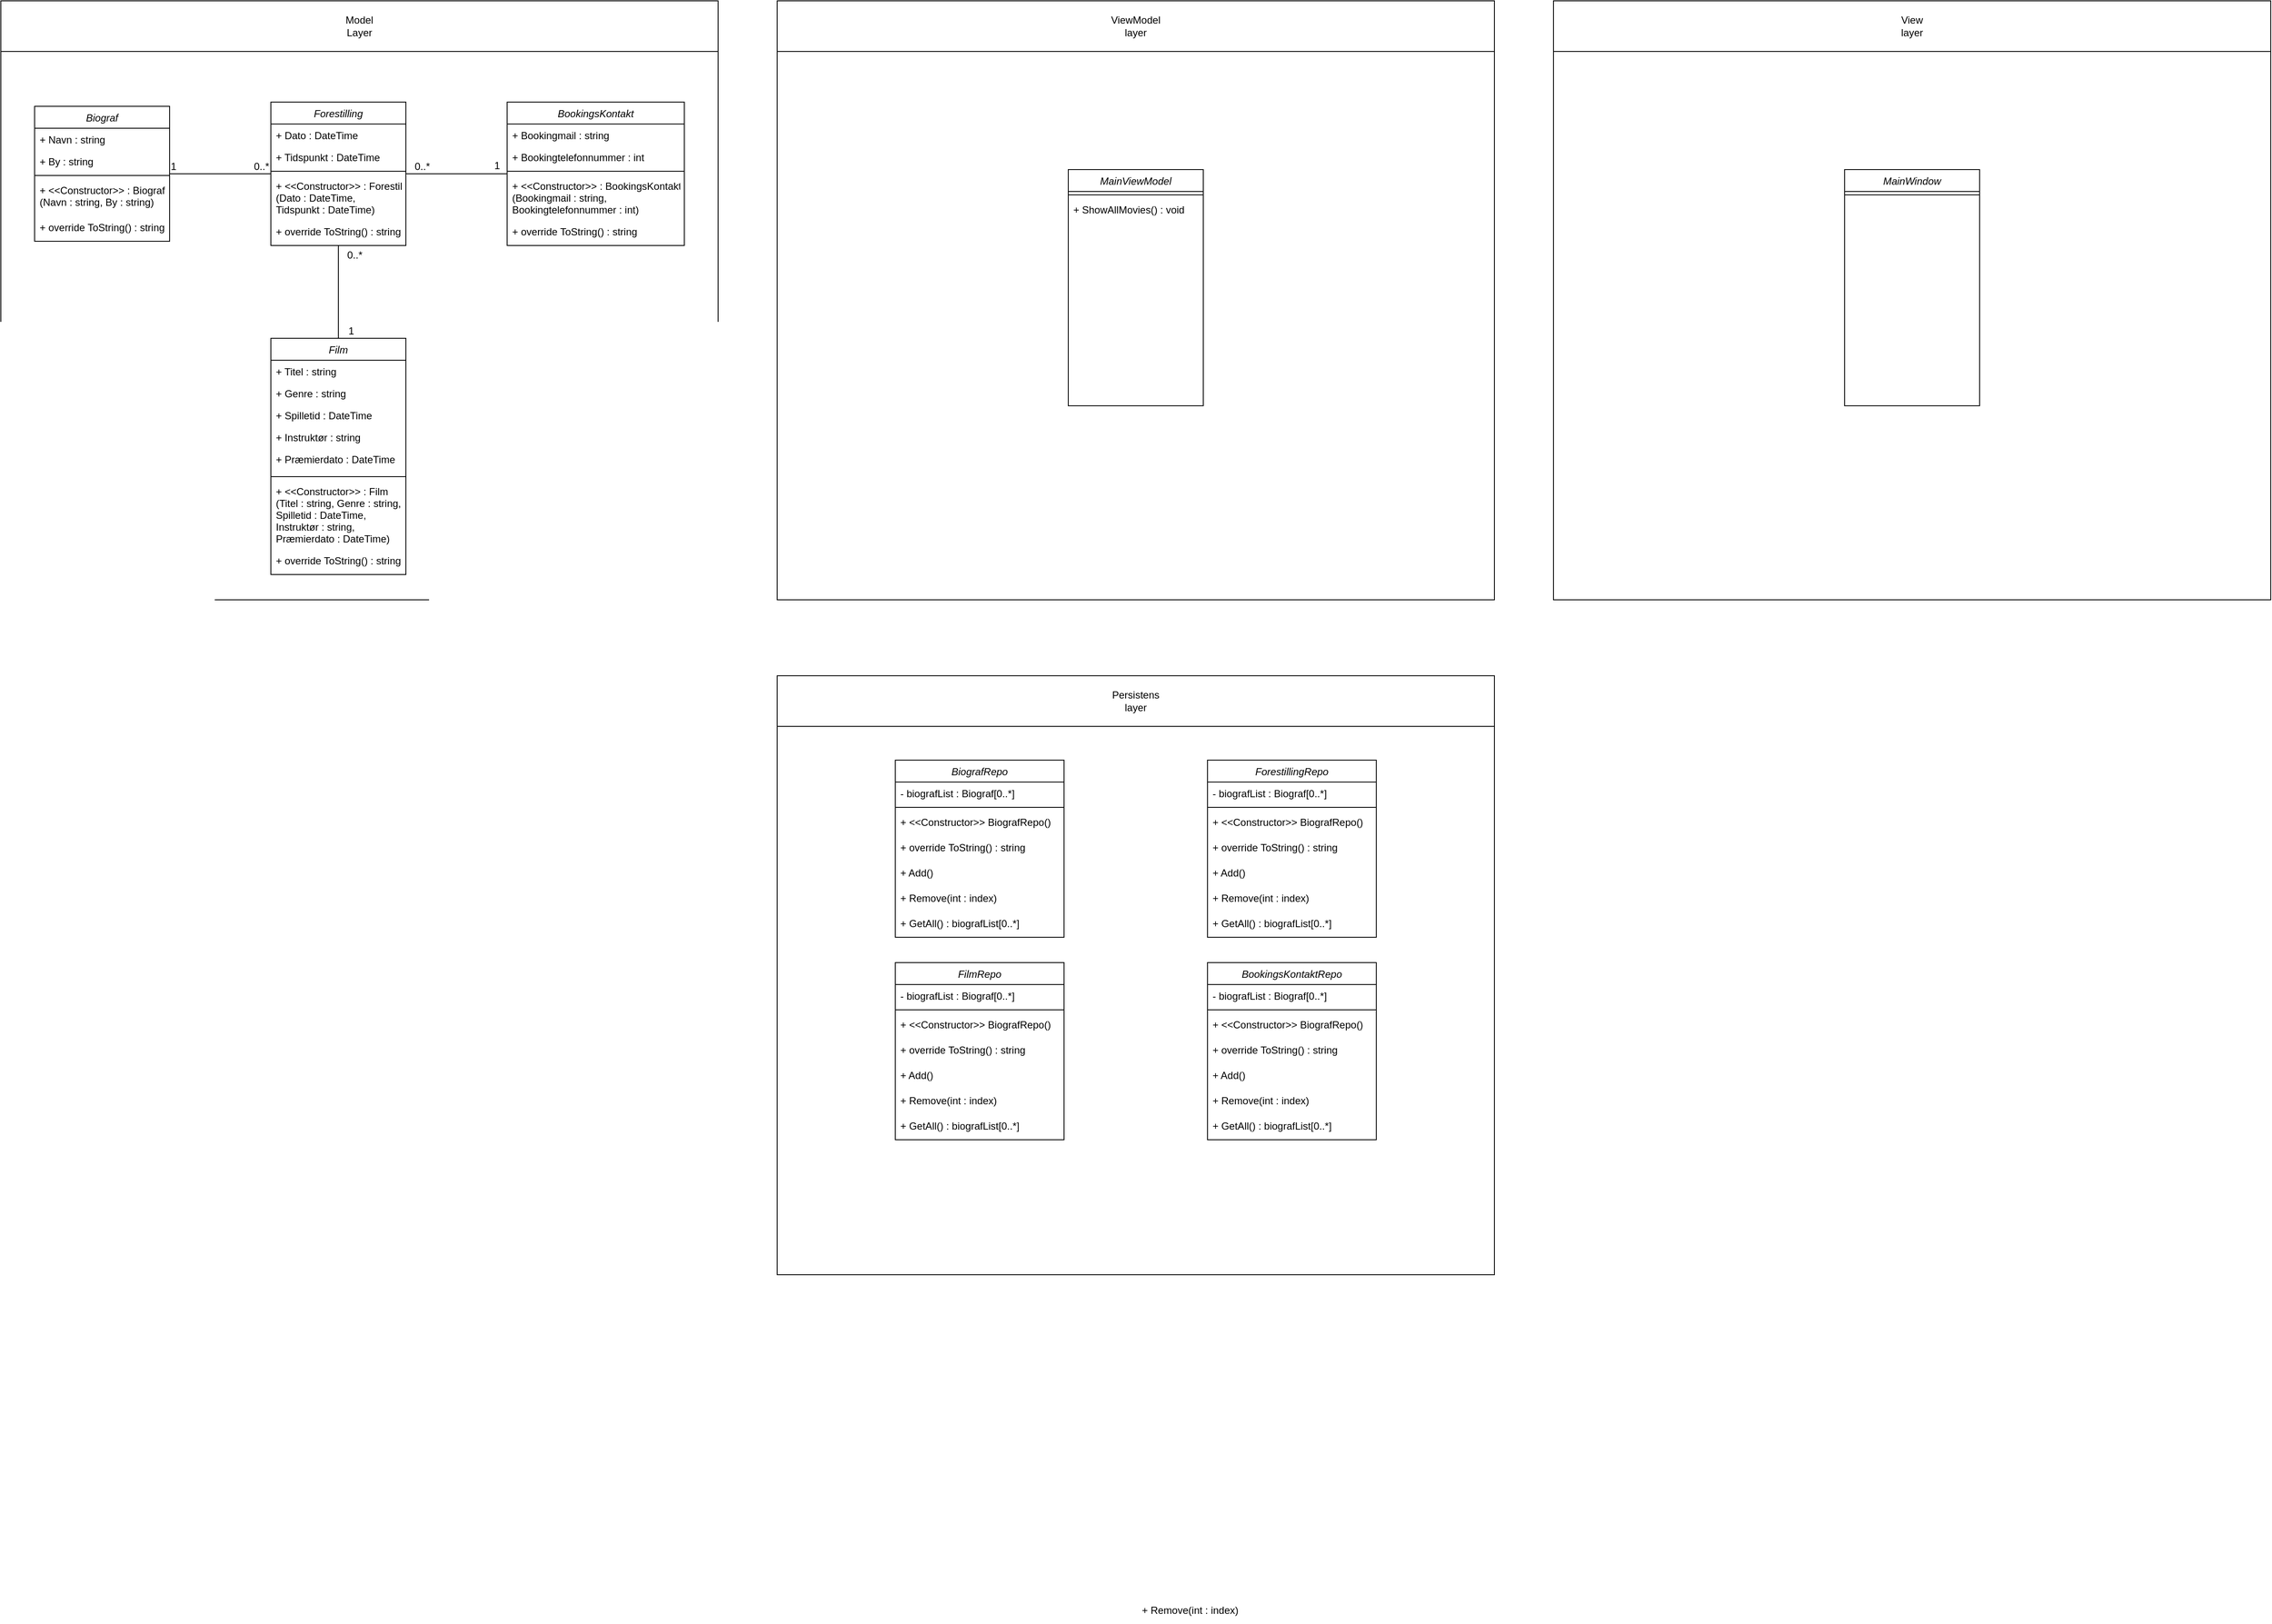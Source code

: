 <mxfile version="20.7.2" type="device"><diagram id="C5RBs43oDa-KdzZeNtuy" name="Page-1"><mxGraphModel dx="1856" dy="2113" grid="1" gridSize="10" guides="1" tooltips="1" connect="1" arrows="1" fold="1" page="1" pageScale="1" pageWidth="827" pageHeight="1169" math="0" shadow="0"><root><mxCell id="WIyWlLk6GJQsqaUBKTNV-0"/><mxCell id="WIyWlLk6GJQsqaUBKTNV-1" parent="WIyWlLk6GJQsqaUBKTNV-0"/><mxCell id="fnD8q6C-QJOQXhDt3EqZ-64" value="" style="rounded=0;whiteSpace=wrap;html=1;" parent="WIyWlLk6GJQsqaUBKTNV-1" vertex="1"><mxGeometry y="-80" width="850" height="710" as="geometry"/></mxCell><mxCell id="fnD8q6C-QJOQXhDt3EqZ-24" value="Biograf" style="swimlane;fontStyle=2;align=center;verticalAlign=top;childLayout=stackLayout;horizontal=1;startSize=26;horizontalStack=0;resizeParent=1;resizeLast=0;collapsible=1;marginBottom=0;rounded=0;shadow=0;strokeWidth=1;" parent="WIyWlLk6GJQsqaUBKTNV-1" vertex="1"><mxGeometry x="40" y="45" width="160" height="160" as="geometry"><mxRectangle x="230" y="140" width="160" height="26" as="alternateBounds"/></mxGeometry></mxCell><mxCell id="fnD8q6C-QJOQXhDt3EqZ-25" value="+ Navn : string" style="text;align=left;verticalAlign=top;spacingLeft=4;spacingRight=4;overflow=hidden;rotatable=0;points=[[0,0.5],[1,0.5]];portConstraint=eastwest;" parent="fnD8q6C-QJOQXhDt3EqZ-24" vertex="1"><mxGeometry y="26" width="160" height="26" as="geometry"/></mxCell><mxCell id="fnD8q6C-QJOQXhDt3EqZ-49" value="+ By : string" style="text;align=left;verticalAlign=top;spacingLeft=4;spacingRight=4;overflow=hidden;rotatable=0;points=[[0,0.5],[1,0.5]];portConstraint=eastwest;rounded=0;shadow=0;html=0;" parent="fnD8q6C-QJOQXhDt3EqZ-24" vertex="1"><mxGeometry y="52" width="160" height="26" as="geometry"/></mxCell><mxCell id="fnD8q6C-QJOQXhDt3EqZ-48" value="" style="line;strokeWidth=1;fillColor=none;align=left;verticalAlign=middle;spacingTop=-1;spacingLeft=3;spacingRight=3;rotatable=0;labelPosition=right;points=[];portConstraint=eastwest;strokeColor=inherit;" parent="fnD8q6C-QJOQXhDt3EqZ-24" vertex="1"><mxGeometry y="78" width="160" height="8" as="geometry"/></mxCell><mxCell id="fnD8q6C-QJOQXhDt3EqZ-26" value="+ &lt;&lt;Constructor&gt;&gt; : Biograf&#10;(Navn : string, By : string)" style="text;align=left;verticalAlign=top;spacingLeft=4;spacingRight=4;overflow=hidden;rotatable=0;points=[[0,0.5],[1,0.5]];portConstraint=eastwest;rounded=0;shadow=0;html=0;" parent="fnD8q6C-QJOQXhDt3EqZ-24" vertex="1"><mxGeometry y="86" width="160" height="44" as="geometry"/></mxCell><mxCell id="fnD8q6C-QJOQXhDt3EqZ-61" value="+ override ToString() : string" style="text;align=left;verticalAlign=top;spacingLeft=4;spacingRight=4;overflow=hidden;rotatable=0;points=[[0,0.5],[1,0.5]];portConstraint=eastwest;rounded=0;shadow=0;html=0;" parent="fnD8q6C-QJOQXhDt3EqZ-24" vertex="1"><mxGeometry y="130" width="160" height="30" as="geometry"/></mxCell><mxCell id="fnD8q6C-QJOQXhDt3EqZ-27" value="Film" style="swimlane;fontStyle=2;align=center;verticalAlign=top;childLayout=stackLayout;horizontal=1;startSize=26;horizontalStack=0;resizeParent=1;resizeLast=0;collapsible=1;marginBottom=0;rounded=0;shadow=0;strokeWidth=1;" parent="WIyWlLk6GJQsqaUBKTNV-1" vertex="1"><mxGeometry x="320" y="320" width="160" height="280" as="geometry"><mxRectangle x="230" y="140" width="160" height="26" as="alternateBounds"/></mxGeometry></mxCell><mxCell id="fnD8q6C-QJOQXhDt3EqZ-28" value="+ Titel : string" style="text;align=left;verticalAlign=top;spacingLeft=4;spacingRight=4;overflow=hidden;rotatable=0;points=[[0,0.5],[1,0.5]];portConstraint=eastwest;" parent="fnD8q6C-QJOQXhDt3EqZ-27" vertex="1"><mxGeometry y="26" width="160" height="26" as="geometry"/></mxCell><mxCell id="fnD8q6C-QJOQXhDt3EqZ-29" value="+ Genre : string" style="text;align=left;verticalAlign=top;spacingLeft=4;spacingRight=4;overflow=hidden;rotatable=0;points=[[0,0.5],[1,0.5]];portConstraint=eastwest;rounded=0;shadow=0;html=0;" parent="fnD8q6C-QJOQXhDt3EqZ-27" vertex="1"><mxGeometry y="52" width="160" height="26" as="geometry"/></mxCell><mxCell id="fnD8q6C-QJOQXhDt3EqZ-30" value="+ Spilletid : DateTime" style="text;align=left;verticalAlign=top;spacingLeft=4;spacingRight=4;overflow=hidden;rotatable=0;points=[[0,0.5],[1,0.5]];portConstraint=eastwest;rounded=0;shadow=0;html=0;" parent="fnD8q6C-QJOQXhDt3EqZ-27" vertex="1"><mxGeometry y="78" width="160" height="26" as="geometry"/></mxCell><mxCell id="fnD8q6C-QJOQXhDt3EqZ-31" value="+ Instruktør : string" style="text;align=left;verticalAlign=top;spacingLeft=4;spacingRight=4;overflow=hidden;rotatable=0;points=[[0,0.5],[1,0.5]];portConstraint=eastwest;rounded=0;shadow=0;html=0;" parent="fnD8q6C-QJOQXhDt3EqZ-27" vertex="1"><mxGeometry y="104" width="160" height="26" as="geometry"/></mxCell><mxCell id="fnD8q6C-QJOQXhDt3EqZ-32" value="+ Præmierdato : DateTime" style="text;align=left;verticalAlign=top;spacingLeft=4;spacingRight=4;overflow=hidden;rotatable=0;points=[[0,0.5],[1,0.5]];portConstraint=eastwest;rounded=0;shadow=0;html=0;" parent="fnD8q6C-QJOQXhDt3EqZ-27" vertex="1"><mxGeometry y="130" width="160" height="30" as="geometry"/></mxCell><mxCell id="fnD8q6C-QJOQXhDt3EqZ-50" value="" style="line;strokeWidth=1;fillColor=none;align=left;verticalAlign=middle;spacingTop=-1;spacingLeft=3;spacingRight=3;rotatable=0;labelPosition=right;points=[];portConstraint=eastwest;strokeColor=inherit;" parent="fnD8q6C-QJOQXhDt3EqZ-27" vertex="1"><mxGeometry y="160" width="160" height="8" as="geometry"/></mxCell><mxCell id="fnD8q6C-QJOQXhDt3EqZ-51" value="+ &lt;&lt;Constructor&gt;&gt; : Film&#10;(Titel : string, Genre : string, &#10;Spilletid : DateTime, &#10;Instruktør : string, &#10;Præmierdato : DateTime)" style="text;align=left;verticalAlign=top;spacingLeft=4;spacingRight=4;overflow=hidden;rotatable=0;points=[[0,0.5],[1,0.5]];portConstraint=eastwest;rounded=0;shadow=0;html=0;" parent="fnD8q6C-QJOQXhDt3EqZ-27" vertex="1"><mxGeometry y="168" width="160" height="82" as="geometry"/></mxCell><mxCell id="fnD8q6C-QJOQXhDt3EqZ-58" value="+ override ToString() : string" style="text;align=left;verticalAlign=top;spacingLeft=4;spacingRight=4;overflow=hidden;rotatable=0;points=[[0,0.5],[1,0.5]];portConstraint=eastwest;rounded=0;shadow=0;html=0;" parent="fnD8q6C-QJOQXhDt3EqZ-27" vertex="1"><mxGeometry y="250" width="160" height="30" as="geometry"/></mxCell><mxCell id="fnD8q6C-QJOQXhDt3EqZ-33" value="Forestilling" style="swimlane;fontStyle=2;align=center;verticalAlign=top;childLayout=stackLayout;horizontal=1;startSize=26;horizontalStack=0;resizeParent=1;resizeLast=0;collapsible=1;marginBottom=0;rounded=0;shadow=0;strokeWidth=1;" parent="WIyWlLk6GJQsqaUBKTNV-1" vertex="1"><mxGeometry x="320" y="40" width="160" height="170" as="geometry"><mxRectangle x="230" y="140" width="160" height="26" as="alternateBounds"/></mxGeometry></mxCell><mxCell id="fnD8q6C-QJOQXhDt3EqZ-34" value="+ Dato : DateTime" style="text;align=left;verticalAlign=top;spacingLeft=4;spacingRight=4;overflow=hidden;rotatable=0;points=[[0,0.5],[1,0.5]];portConstraint=eastwest;" parent="fnD8q6C-QJOQXhDt3EqZ-33" vertex="1"><mxGeometry y="26" width="160" height="26" as="geometry"/></mxCell><mxCell id="fnD8q6C-QJOQXhDt3EqZ-35" value="+ Tidspunkt : DateTime" style="text;align=left;verticalAlign=top;spacingLeft=4;spacingRight=4;overflow=hidden;rotatable=0;points=[[0,0.5],[1,0.5]];portConstraint=eastwest;rounded=0;shadow=0;html=0;" parent="fnD8q6C-QJOQXhDt3EqZ-33" vertex="1"><mxGeometry y="52" width="160" height="26" as="geometry"/></mxCell><mxCell id="fnD8q6C-QJOQXhDt3EqZ-52" value="" style="line;strokeWidth=1;fillColor=none;align=left;verticalAlign=middle;spacingTop=-1;spacingLeft=3;spacingRight=3;rotatable=0;labelPosition=right;points=[];portConstraint=eastwest;strokeColor=inherit;" parent="fnD8q6C-QJOQXhDt3EqZ-33" vertex="1"><mxGeometry y="78" width="160" height="8" as="geometry"/></mxCell><mxCell id="fnD8q6C-QJOQXhDt3EqZ-55" value="+ &lt;&lt;Constructor&gt;&gt; : Forestilling&#10;(Dato : DateTime, &#10;Tidspunkt : DateTime)" style="text;align=left;verticalAlign=top;spacingLeft=4;spacingRight=4;overflow=hidden;rotatable=0;points=[[0,0.5],[1,0.5]];portConstraint=eastwest;rounded=0;shadow=0;html=0;" parent="fnD8q6C-QJOQXhDt3EqZ-33" vertex="1"><mxGeometry y="86" width="160" height="54" as="geometry"/></mxCell><mxCell id="fnD8q6C-QJOQXhDt3EqZ-62" value="+ override ToString() : string" style="text;align=left;verticalAlign=top;spacingLeft=4;spacingRight=4;overflow=hidden;rotatable=0;points=[[0,0.5],[1,0.5]];portConstraint=eastwest;rounded=0;shadow=0;html=0;" parent="fnD8q6C-QJOQXhDt3EqZ-33" vertex="1"><mxGeometry y="140" width="160" height="30" as="geometry"/></mxCell><mxCell id="fnD8q6C-QJOQXhDt3EqZ-36" value="" style="endArrow=none;shadow=0;strokeWidth=1;rounded=0;endFill=0;edgeStyle=elbowEdgeStyle;elbow=vertical;" parent="WIyWlLk6GJQsqaUBKTNV-1" source="fnD8q6C-QJOQXhDt3EqZ-27" target="fnD8q6C-QJOQXhDt3EqZ-33" edge="1"><mxGeometry x="0.5" y="41" relative="1" as="geometry"><mxPoint x="250" y="96" as="sourcePoint"/><mxPoint x="330" y="96" as="targetPoint"/><mxPoint x="-40" y="32" as="offset"/></mxGeometry></mxCell><mxCell id="fnD8q6C-QJOQXhDt3EqZ-37" value="1" style="resizable=0;align=left;verticalAlign=bottom;labelBackgroundColor=none;fontSize=12;" parent="fnD8q6C-QJOQXhDt3EqZ-36" connectable="0" vertex="1"><mxGeometry x="-1" relative="1" as="geometry"><mxPoint x="10" as="offset"/></mxGeometry></mxCell><mxCell id="fnD8q6C-QJOQXhDt3EqZ-38" value="0..*" style="resizable=0;align=right;verticalAlign=bottom;labelBackgroundColor=none;fontSize=12;" parent="fnD8q6C-QJOQXhDt3EqZ-36" connectable="0" vertex="1"><mxGeometry x="1" relative="1" as="geometry"><mxPoint x="30" y="20" as="offset"/></mxGeometry></mxCell><mxCell id="fnD8q6C-QJOQXhDt3EqZ-39" style="edgeStyle=orthogonalEdgeStyle;rounded=0;orthogonalLoop=1;jettySize=auto;html=1;endArrow=none;endFill=0;" parent="WIyWlLk6GJQsqaUBKTNV-1" source="fnD8q6C-QJOQXhDt3EqZ-24" target="fnD8q6C-QJOQXhDt3EqZ-33" edge="1"><mxGeometry relative="1" as="geometry"/></mxCell><mxCell id="fnD8q6C-QJOQXhDt3EqZ-40" value="1" style="resizable=0;align=right;verticalAlign=bottom;labelBackgroundColor=none;fontSize=12;" parent="WIyWlLk6GJQsqaUBKTNV-1" connectable="0" vertex="1"><mxGeometry x="50" y="125" width="160" as="geometry"/></mxCell><mxCell id="fnD8q6C-QJOQXhDt3EqZ-41" value="0..*" style="resizable=0;align=right;verticalAlign=bottom;labelBackgroundColor=none;fontSize=12;" parent="WIyWlLk6GJQsqaUBKTNV-1" connectable="0" vertex="1"><mxGeometry x="160" y="125" width="160" as="geometry"/></mxCell><mxCell id="fnD8q6C-QJOQXhDt3EqZ-42" style="edgeStyle=orthogonalEdgeStyle;rounded=0;orthogonalLoop=1;jettySize=auto;html=1;endArrow=none;endFill=0;" parent="WIyWlLk6GJQsqaUBKTNV-1" source="fnD8q6C-QJOQXhDt3EqZ-43" target="fnD8q6C-QJOQXhDt3EqZ-33" edge="1"><mxGeometry relative="1" as="geometry"/></mxCell><mxCell id="fnD8q6C-QJOQXhDt3EqZ-43" value="BookingsKontakt" style="swimlane;fontStyle=2;align=center;verticalAlign=top;childLayout=stackLayout;horizontal=1;startSize=26;horizontalStack=0;resizeParent=1;resizeLast=0;collapsible=1;marginBottom=0;rounded=0;shadow=0;strokeWidth=1;" parent="WIyWlLk6GJQsqaUBKTNV-1" vertex="1"><mxGeometry x="600" y="40" width="210" height="170" as="geometry"><mxRectangle x="230" y="140" width="160" height="26" as="alternateBounds"/></mxGeometry></mxCell><mxCell id="fnD8q6C-QJOQXhDt3EqZ-44" value="+ Bookingmail : string" style="text;align=left;verticalAlign=top;spacingLeft=4;spacingRight=4;overflow=hidden;rotatable=0;points=[[0,0.5],[1,0.5]];portConstraint=eastwest;" parent="fnD8q6C-QJOQXhDt3EqZ-43" vertex="1"><mxGeometry y="26" width="210" height="26" as="geometry"/></mxCell><mxCell id="fnD8q6C-QJOQXhDt3EqZ-45" value="+ Bookingtelefonnummer : int" style="text;align=left;verticalAlign=top;spacingLeft=4;spacingRight=4;overflow=hidden;rotatable=0;points=[[0,0.5],[1,0.5]];portConstraint=eastwest;rounded=0;shadow=0;html=0;" parent="fnD8q6C-QJOQXhDt3EqZ-43" vertex="1"><mxGeometry y="52" width="210" height="26" as="geometry"/></mxCell><mxCell id="fnD8q6C-QJOQXhDt3EqZ-56" value="" style="line;strokeWidth=1;fillColor=none;align=left;verticalAlign=middle;spacingTop=-1;spacingLeft=3;spacingRight=3;rotatable=0;labelPosition=right;points=[];portConstraint=eastwest;strokeColor=inherit;" parent="fnD8q6C-QJOQXhDt3EqZ-43" vertex="1"><mxGeometry y="78" width="210" height="8" as="geometry"/></mxCell><mxCell id="fnD8q6C-QJOQXhDt3EqZ-57" value="+ &lt;&lt;Constructor&gt;&gt; : BookingsKontakt&#10;(Bookingmail : string, &#10;Bookingtelefonnummer : int)" style="text;align=left;verticalAlign=top;spacingLeft=4;spacingRight=4;overflow=hidden;rotatable=0;points=[[0,0.5],[1,0.5]];portConstraint=eastwest;rounded=0;shadow=0;html=0;" parent="fnD8q6C-QJOQXhDt3EqZ-43" vertex="1"><mxGeometry y="86" width="210" height="54" as="geometry"/></mxCell><mxCell id="fnD8q6C-QJOQXhDt3EqZ-63" value="+ override ToString() : string" style="text;align=left;verticalAlign=top;spacingLeft=4;spacingRight=4;overflow=hidden;rotatable=0;points=[[0,0.5],[1,0.5]];portConstraint=eastwest;rounded=0;shadow=0;html=0;" parent="fnD8q6C-QJOQXhDt3EqZ-43" vertex="1"><mxGeometry y="140" width="210" height="30" as="geometry"/></mxCell><mxCell id="fnD8q6C-QJOQXhDt3EqZ-46" value="1" style="resizable=0;align=right;verticalAlign=bottom;labelBackgroundColor=none;fontSize=12;" parent="WIyWlLk6GJQsqaUBKTNV-1" connectable="0" vertex="1"><mxGeometry x="510" y="60" as="geometry"><mxPoint x="83" y="64" as="offset"/></mxGeometry></mxCell><mxCell id="fnD8q6C-QJOQXhDt3EqZ-47" value="0..*" style="resizable=0;align=right;verticalAlign=bottom;labelBackgroundColor=none;fontSize=12;" parent="WIyWlLk6GJQsqaUBKTNV-1" connectable="0" vertex="1"><mxGeometry x="510" y="125" as="geometry"/></mxCell><mxCell id="fnD8q6C-QJOQXhDt3EqZ-65" value="" style="rounded=0;whiteSpace=wrap;html=1;" parent="WIyWlLk6GJQsqaUBKTNV-1" vertex="1"><mxGeometry y="-80" width="850" height="60" as="geometry"/></mxCell><mxCell id="fnD8q6C-QJOQXhDt3EqZ-66" value="Model&lt;br&gt;Layer" style="text;html=1;strokeColor=none;fillColor=none;align=center;verticalAlign=middle;whiteSpace=wrap;rounded=0;" parent="WIyWlLk6GJQsqaUBKTNV-1" vertex="1"><mxGeometry x="395" y="-65" width="60" height="30" as="geometry"/></mxCell><mxCell id="fnD8q6C-QJOQXhDt3EqZ-67" value="" style="rounded=0;whiteSpace=wrap;html=1;" parent="WIyWlLk6GJQsqaUBKTNV-1" vertex="1"><mxGeometry x="920" y="-80" width="850" height="710" as="geometry"/></mxCell><mxCell id="fnD8q6C-QJOQXhDt3EqZ-74" value="MainViewModel" style="swimlane;fontStyle=2;align=center;verticalAlign=top;childLayout=stackLayout;horizontal=1;startSize=26;horizontalStack=0;resizeParent=1;resizeLast=0;collapsible=1;marginBottom=0;rounded=0;shadow=0;strokeWidth=1;" parent="WIyWlLk6GJQsqaUBKTNV-1" vertex="1"><mxGeometry x="1265" y="120" width="160" height="280" as="geometry"><mxRectangle x="230" y="140" width="160" height="26" as="alternateBounds"/></mxGeometry></mxCell><mxCell id="fnD8q6C-QJOQXhDt3EqZ-80" value="" style="line;strokeWidth=1;fillColor=none;align=left;verticalAlign=middle;spacingTop=-1;spacingLeft=3;spacingRight=3;rotatable=0;labelPosition=right;points=[];portConstraint=eastwest;strokeColor=inherit;" parent="fnD8q6C-QJOQXhDt3EqZ-74" vertex="1"><mxGeometry y="26" width="160" height="8" as="geometry"/></mxCell><mxCell id="fnD8q6C-QJOQXhDt3EqZ-82" value="+ ShowAllMovies() : void" style="text;align=left;verticalAlign=top;spacingLeft=4;spacingRight=4;overflow=hidden;rotatable=0;points=[[0,0.5],[1,0.5]];portConstraint=eastwest;rounded=0;shadow=0;html=0;" parent="fnD8q6C-QJOQXhDt3EqZ-74" vertex="1"><mxGeometry y="34" width="160" height="30" as="geometry"/></mxCell><mxCell id="fnD8q6C-QJOQXhDt3EqZ-104" value="" style="rounded=0;whiteSpace=wrap;html=1;" parent="WIyWlLk6GJQsqaUBKTNV-1" vertex="1"><mxGeometry x="920" y="-80" width="850" height="60" as="geometry"/></mxCell><mxCell id="fnD8q6C-QJOQXhDt3EqZ-105" value="ViewModel layer" style="text;html=1;strokeColor=none;fillColor=none;align=center;verticalAlign=middle;whiteSpace=wrap;rounded=0;" parent="WIyWlLk6GJQsqaUBKTNV-1" vertex="1"><mxGeometry x="1315" y="-65" width="60" height="30" as="geometry"/></mxCell><mxCell id="fnD8q6C-QJOQXhDt3EqZ-117" value="+ Remove(int : index)" style="text;strokeColor=none;fillColor=none;align=left;verticalAlign=top;spacingLeft=4;spacingRight=4;overflow=hidden;rotatable=0;points=[[0,0.5],[1,0.5]];portConstraint=eastwest;" parent="WIyWlLk6GJQsqaUBKTNV-1" vertex="1"><mxGeometry x="1346.25" y="1814" width="200" height="26" as="geometry"/></mxCell><mxCell id="l9NF0XRSPHF4LzwZ4lcn-22" value="" style="rounded=0;whiteSpace=wrap;html=1;" vertex="1" parent="WIyWlLk6GJQsqaUBKTNV-1"><mxGeometry x="1840" y="-80" width="850" height="710" as="geometry"/></mxCell><mxCell id="l9NF0XRSPHF4LzwZ4lcn-23" value="MainWindow" style="swimlane;fontStyle=2;align=center;verticalAlign=top;childLayout=stackLayout;horizontal=1;startSize=26;horizontalStack=0;resizeParent=1;resizeLast=0;collapsible=1;marginBottom=0;rounded=0;shadow=0;strokeWidth=1;" vertex="1" parent="WIyWlLk6GJQsqaUBKTNV-1"><mxGeometry x="2185" y="120" width="160" height="280" as="geometry"><mxRectangle x="230" y="140" width="160" height="26" as="alternateBounds"/></mxGeometry></mxCell><mxCell id="l9NF0XRSPHF4LzwZ4lcn-24" value="" style="line;strokeWidth=1;fillColor=none;align=left;verticalAlign=middle;spacingTop=-1;spacingLeft=3;spacingRight=3;rotatable=0;labelPosition=right;points=[];portConstraint=eastwest;strokeColor=inherit;" vertex="1" parent="l9NF0XRSPHF4LzwZ4lcn-23"><mxGeometry y="26" width="160" height="8" as="geometry"/></mxCell><mxCell id="l9NF0XRSPHF4LzwZ4lcn-26" value="" style="rounded=0;whiteSpace=wrap;html=1;" vertex="1" parent="WIyWlLk6GJQsqaUBKTNV-1"><mxGeometry x="1840" y="-80" width="850" height="60" as="geometry"/></mxCell><mxCell id="l9NF0XRSPHF4LzwZ4lcn-27" value="View&lt;br&gt;layer" style="text;html=1;strokeColor=none;fillColor=none;align=center;verticalAlign=middle;whiteSpace=wrap;rounded=0;" vertex="1" parent="WIyWlLk6GJQsqaUBKTNV-1"><mxGeometry x="2235" y="-65" width="60" height="30" as="geometry"/></mxCell><mxCell id="l9NF0XRSPHF4LzwZ4lcn-45" value="" style="rounded=0;whiteSpace=wrap;html=1;" vertex="1" parent="WIyWlLk6GJQsqaUBKTNV-1"><mxGeometry x="920" y="720" width="850" height="710" as="geometry"/></mxCell><mxCell id="l9NF0XRSPHF4LzwZ4lcn-49" value="" style="rounded=0;whiteSpace=wrap;html=1;" vertex="1" parent="WIyWlLk6GJQsqaUBKTNV-1"><mxGeometry x="920" y="720" width="850" height="60" as="geometry"/></mxCell><mxCell id="l9NF0XRSPHF4LzwZ4lcn-50" value="Persistens&lt;br&gt;layer" style="text;html=1;strokeColor=none;fillColor=none;align=center;verticalAlign=middle;whiteSpace=wrap;rounded=0;" vertex="1" parent="WIyWlLk6GJQsqaUBKTNV-1"><mxGeometry x="1315" y="735" width="60" height="30" as="geometry"/></mxCell><mxCell id="l9NF0XRSPHF4LzwZ4lcn-51" value="ForestillingRepo" style="swimlane;fontStyle=2;align=center;verticalAlign=top;childLayout=stackLayout;horizontal=1;startSize=26;horizontalStack=0;resizeParent=1;resizeLast=0;collapsible=1;marginBottom=0;rounded=0;shadow=0;strokeWidth=1;" vertex="1" parent="WIyWlLk6GJQsqaUBKTNV-1"><mxGeometry x="1430" y="820" width="200" height="210" as="geometry"><mxRectangle x="230" y="140" width="160" height="26" as="alternateBounds"/></mxGeometry></mxCell><mxCell id="l9NF0XRSPHF4LzwZ4lcn-52" value="- biografList : Biograf[0..*]" style="text;align=left;verticalAlign=top;spacingLeft=4;spacingRight=4;overflow=hidden;rotatable=0;points=[[0,0.5],[1,0.5]];portConstraint=eastwest;" vertex="1" parent="l9NF0XRSPHF4LzwZ4lcn-51"><mxGeometry y="26" width="200" height="26" as="geometry"/></mxCell><mxCell id="l9NF0XRSPHF4LzwZ4lcn-53" value="" style="line;strokeWidth=1;fillColor=none;align=left;verticalAlign=middle;spacingTop=-1;spacingLeft=3;spacingRight=3;rotatable=0;labelPosition=right;points=[];portConstraint=eastwest;strokeColor=inherit;" vertex="1" parent="l9NF0XRSPHF4LzwZ4lcn-51"><mxGeometry y="52" width="200" height="8" as="geometry"/></mxCell><mxCell id="l9NF0XRSPHF4LzwZ4lcn-54" value="+ &lt;&lt;Constructor&gt;&gt; BiografRepo()" style="text;align=left;verticalAlign=top;spacingLeft=4;spacingRight=4;overflow=hidden;rotatable=0;points=[[0,0.5],[1,0.5]];portConstraint=eastwest;rounded=0;shadow=0;html=0;" vertex="1" parent="l9NF0XRSPHF4LzwZ4lcn-51"><mxGeometry y="60" width="200" height="30" as="geometry"/></mxCell><mxCell id="l9NF0XRSPHF4LzwZ4lcn-55" value="+ override ToString() : string" style="text;align=left;verticalAlign=top;spacingLeft=4;spacingRight=4;overflow=hidden;rotatable=0;points=[[0,0.5],[1,0.5]];portConstraint=eastwest;rounded=0;shadow=0;html=0;" vertex="1" parent="l9NF0XRSPHF4LzwZ4lcn-51"><mxGeometry y="90" width="200" height="30" as="geometry"/></mxCell><mxCell id="l9NF0XRSPHF4LzwZ4lcn-56" value="+ Add()" style="text;align=left;verticalAlign=top;spacingLeft=4;spacingRight=4;overflow=hidden;rotatable=0;points=[[0,0.5],[1,0.5]];portConstraint=eastwest;rounded=0;shadow=0;html=0;" vertex="1" parent="l9NF0XRSPHF4LzwZ4lcn-51"><mxGeometry y="120" width="200" height="30" as="geometry"/></mxCell><mxCell id="l9NF0XRSPHF4LzwZ4lcn-57" value="+ Remove(int : index)" style="text;align=left;verticalAlign=top;spacingLeft=4;spacingRight=4;overflow=hidden;rotatable=0;points=[[0,0.5],[1,0.5]];portConstraint=eastwest;rounded=0;shadow=0;html=0;" vertex="1" parent="l9NF0XRSPHF4LzwZ4lcn-51"><mxGeometry y="150" width="200" height="30" as="geometry"/></mxCell><mxCell id="l9NF0XRSPHF4LzwZ4lcn-58" value="+ GetAll() : biografList[0..*]" style="text;align=left;verticalAlign=top;spacingLeft=4;spacingRight=4;overflow=hidden;rotatable=0;points=[[0,0.5],[1,0.5]];portConstraint=eastwest;rounded=0;shadow=0;html=0;" vertex="1" parent="l9NF0XRSPHF4LzwZ4lcn-51"><mxGeometry y="180" width="200" height="30" as="geometry"/></mxCell><mxCell id="l9NF0XRSPHF4LzwZ4lcn-59" value="BookingsKontaktRepo" style="swimlane;fontStyle=2;align=center;verticalAlign=top;childLayout=stackLayout;horizontal=1;startSize=26;horizontalStack=0;resizeParent=1;resizeLast=0;collapsible=1;marginBottom=0;rounded=0;shadow=0;strokeWidth=1;" vertex="1" parent="WIyWlLk6GJQsqaUBKTNV-1"><mxGeometry x="1430" y="1060" width="200" height="210" as="geometry"><mxRectangle x="230" y="140" width="160" height="26" as="alternateBounds"/></mxGeometry></mxCell><mxCell id="l9NF0XRSPHF4LzwZ4lcn-60" value="- biografList : Biograf[0..*]" style="text;align=left;verticalAlign=top;spacingLeft=4;spacingRight=4;overflow=hidden;rotatable=0;points=[[0,0.5],[1,0.5]];portConstraint=eastwest;" vertex="1" parent="l9NF0XRSPHF4LzwZ4lcn-59"><mxGeometry y="26" width="200" height="26" as="geometry"/></mxCell><mxCell id="l9NF0XRSPHF4LzwZ4lcn-61" value="" style="line;strokeWidth=1;fillColor=none;align=left;verticalAlign=middle;spacingTop=-1;spacingLeft=3;spacingRight=3;rotatable=0;labelPosition=right;points=[];portConstraint=eastwest;strokeColor=inherit;" vertex="1" parent="l9NF0XRSPHF4LzwZ4lcn-59"><mxGeometry y="52" width="200" height="8" as="geometry"/></mxCell><mxCell id="l9NF0XRSPHF4LzwZ4lcn-62" value="+ &lt;&lt;Constructor&gt;&gt; BiografRepo()" style="text;align=left;verticalAlign=top;spacingLeft=4;spacingRight=4;overflow=hidden;rotatable=0;points=[[0,0.5],[1,0.5]];portConstraint=eastwest;rounded=0;shadow=0;html=0;" vertex="1" parent="l9NF0XRSPHF4LzwZ4lcn-59"><mxGeometry y="60" width="200" height="30" as="geometry"/></mxCell><mxCell id="l9NF0XRSPHF4LzwZ4lcn-63" value="+ override ToString() : string" style="text;align=left;verticalAlign=top;spacingLeft=4;spacingRight=4;overflow=hidden;rotatable=0;points=[[0,0.5],[1,0.5]];portConstraint=eastwest;rounded=0;shadow=0;html=0;" vertex="1" parent="l9NF0XRSPHF4LzwZ4lcn-59"><mxGeometry y="90" width="200" height="30" as="geometry"/></mxCell><mxCell id="l9NF0XRSPHF4LzwZ4lcn-64" value="+ Add()" style="text;align=left;verticalAlign=top;spacingLeft=4;spacingRight=4;overflow=hidden;rotatable=0;points=[[0,0.5],[1,0.5]];portConstraint=eastwest;rounded=0;shadow=0;html=0;" vertex="1" parent="l9NF0XRSPHF4LzwZ4lcn-59"><mxGeometry y="120" width="200" height="30" as="geometry"/></mxCell><mxCell id="l9NF0XRSPHF4LzwZ4lcn-65" value="+ Remove(int : index)" style="text;align=left;verticalAlign=top;spacingLeft=4;spacingRight=4;overflow=hidden;rotatable=0;points=[[0,0.5],[1,0.5]];portConstraint=eastwest;rounded=0;shadow=0;html=0;" vertex="1" parent="l9NF0XRSPHF4LzwZ4lcn-59"><mxGeometry y="150" width="200" height="30" as="geometry"/></mxCell><mxCell id="l9NF0XRSPHF4LzwZ4lcn-66" value="+ GetAll() : biografList[0..*]" style="text;align=left;verticalAlign=top;spacingLeft=4;spacingRight=4;overflow=hidden;rotatable=0;points=[[0,0.5],[1,0.5]];portConstraint=eastwest;rounded=0;shadow=0;html=0;" vertex="1" parent="l9NF0XRSPHF4LzwZ4lcn-59"><mxGeometry y="180" width="200" height="30" as="geometry"/></mxCell><mxCell id="l9NF0XRSPHF4LzwZ4lcn-67" value="BiografRepo" style="swimlane;fontStyle=2;align=center;verticalAlign=top;childLayout=stackLayout;horizontal=1;startSize=26;horizontalStack=0;resizeParent=1;resizeLast=0;collapsible=1;marginBottom=0;rounded=0;shadow=0;strokeWidth=1;" vertex="1" parent="WIyWlLk6GJQsqaUBKTNV-1"><mxGeometry x="1060" y="820" width="200" height="210" as="geometry"><mxRectangle x="230" y="140" width="160" height="26" as="alternateBounds"/></mxGeometry></mxCell><mxCell id="l9NF0XRSPHF4LzwZ4lcn-68" value="- biografList : Biograf[0..*]" style="text;align=left;verticalAlign=top;spacingLeft=4;spacingRight=4;overflow=hidden;rotatable=0;points=[[0,0.5],[1,0.5]];portConstraint=eastwest;" vertex="1" parent="l9NF0XRSPHF4LzwZ4lcn-67"><mxGeometry y="26" width="200" height="26" as="geometry"/></mxCell><mxCell id="l9NF0XRSPHF4LzwZ4lcn-69" value="" style="line;strokeWidth=1;fillColor=none;align=left;verticalAlign=middle;spacingTop=-1;spacingLeft=3;spacingRight=3;rotatable=0;labelPosition=right;points=[];portConstraint=eastwest;strokeColor=inherit;" vertex="1" parent="l9NF0XRSPHF4LzwZ4lcn-67"><mxGeometry y="52" width="200" height="8" as="geometry"/></mxCell><mxCell id="l9NF0XRSPHF4LzwZ4lcn-70" value="+ &lt;&lt;Constructor&gt;&gt; BiografRepo()" style="text;align=left;verticalAlign=top;spacingLeft=4;spacingRight=4;overflow=hidden;rotatable=0;points=[[0,0.5],[1,0.5]];portConstraint=eastwest;rounded=0;shadow=0;html=0;" vertex="1" parent="l9NF0XRSPHF4LzwZ4lcn-67"><mxGeometry y="60" width="200" height="30" as="geometry"/></mxCell><mxCell id="l9NF0XRSPHF4LzwZ4lcn-71" value="+ override ToString() : string" style="text;align=left;verticalAlign=top;spacingLeft=4;spacingRight=4;overflow=hidden;rotatable=0;points=[[0,0.5],[1,0.5]];portConstraint=eastwest;rounded=0;shadow=0;html=0;" vertex="1" parent="l9NF0XRSPHF4LzwZ4lcn-67"><mxGeometry y="90" width="200" height="30" as="geometry"/></mxCell><mxCell id="l9NF0XRSPHF4LzwZ4lcn-72" value="+ Add()" style="text;align=left;verticalAlign=top;spacingLeft=4;spacingRight=4;overflow=hidden;rotatable=0;points=[[0,0.5],[1,0.5]];portConstraint=eastwest;rounded=0;shadow=0;html=0;" vertex="1" parent="l9NF0XRSPHF4LzwZ4lcn-67"><mxGeometry y="120" width="200" height="30" as="geometry"/></mxCell><mxCell id="l9NF0XRSPHF4LzwZ4lcn-73" value="+ Remove(int : index)" style="text;align=left;verticalAlign=top;spacingLeft=4;spacingRight=4;overflow=hidden;rotatable=0;points=[[0,0.5],[1,0.5]];portConstraint=eastwest;rounded=0;shadow=0;html=0;" vertex="1" parent="l9NF0XRSPHF4LzwZ4lcn-67"><mxGeometry y="150" width="200" height="30" as="geometry"/></mxCell><mxCell id="l9NF0XRSPHF4LzwZ4lcn-74" value="+ GetAll() : biografList[0..*]" style="text;align=left;verticalAlign=top;spacingLeft=4;spacingRight=4;overflow=hidden;rotatable=0;points=[[0,0.5],[1,0.5]];portConstraint=eastwest;rounded=0;shadow=0;html=0;" vertex="1" parent="l9NF0XRSPHF4LzwZ4lcn-67"><mxGeometry y="180" width="200" height="30" as="geometry"/></mxCell><mxCell id="l9NF0XRSPHF4LzwZ4lcn-75" value="FilmRepo" style="swimlane;fontStyle=2;align=center;verticalAlign=top;childLayout=stackLayout;horizontal=1;startSize=26;horizontalStack=0;resizeParent=1;resizeLast=0;collapsible=1;marginBottom=0;rounded=0;shadow=0;strokeWidth=1;" vertex="1" parent="WIyWlLk6GJQsqaUBKTNV-1"><mxGeometry x="1060" y="1060" width="200" height="210" as="geometry"><mxRectangle x="230" y="140" width="160" height="26" as="alternateBounds"/></mxGeometry></mxCell><mxCell id="l9NF0XRSPHF4LzwZ4lcn-76" value="- biografList : Biograf[0..*]" style="text;align=left;verticalAlign=top;spacingLeft=4;spacingRight=4;overflow=hidden;rotatable=0;points=[[0,0.5],[1,0.5]];portConstraint=eastwest;" vertex="1" parent="l9NF0XRSPHF4LzwZ4lcn-75"><mxGeometry y="26" width="200" height="26" as="geometry"/></mxCell><mxCell id="l9NF0XRSPHF4LzwZ4lcn-77" value="" style="line;strokeWidth=1;fillColor=none;align=left;verticalAlign=middle;spacingTop=-1;spacingLeft=3;spacingRight=3;rotatable=0;labelPosition=right;points=[];portConstraint=eastwest;strokeColor=inherit;" vertex="1" parent="l9NF0XRSPHF4LzwZ4lcn-75"><mxGeometry y="52" width="200" height="8" as="geometry"/></mxCell><mxCell id="l9NF0XRSPHF4LzwZ4lcn-78" value="+ &lt;&lt;Constructor&gt;&gt; BiografRepo()" style="text;align=left;verticalAlign=top;spacingLeft=4;spacingRight=4;overflow=hidden;rotatable=0;points=[[0,0.5],[1,0.5]];portConstraint=eastwest;rounded=0;shadow=0;html=0;" vertex="1" parent="l9NF0XRSPHF4LzwZ4lcn-75"><mxGeometry y="60" width="200" height="30" as="geometry"/></mxCell><mxCell id="l9NF0XRSPHF4LzwZ4lcn-79" value="+ override ToString() : string" style="text;align=left;verticalAlign=top;spacingLeft=4;spacingRight=4;overflow=hidden;rotatable=0;points=[[0,0.5],[1,0.5]];portConstraint=eastwest;rounded=0;shadow=0;html=0;" vertex="1" parent="l9NF0XRSPHF4LzwZ4lcn-75"><mxGeometry y="90" width="200" height="30" as="geometry"/></mxCell><mxCell id="l9NF0XRSPHF4LzwZ4lcn-80" value="+ Add()" style="text;align=left;verticalAlign=top;spacingLeft=4;spacingRight=4;overflow=hidden;rotatable=0;points=[[0,0.5],[1,0.5]];portConstraint=eastwest;rounded=0;shadow=0;html=0;" vertex="1" parent="l9NF0XRSPHF4LzwZ4lcn-75"><mxGeometry y="120" width="200" height="30" as="geometry"/></mxCell><mxCell id="l9NF0XRSPHF4LzwZ4lcn-81" value="+ Remove(int : index)" style="text;align=left;verticalAlign=top;spacingLeft=4;spacingRight=4;overflow=hidden;rotatable=0;points=[[0,0.5],[1,0.5]];portConstraint=eastwest;rounded=0;shadow=0;html=0;" vertex="1" parent="l9NF0XRSPHF4LzwZ4lcn-75"><mxGeometry y="150" width="200" height="30" as="geometry"/></mxCell><mxCell id="l9NF0XRSPHF4LzwZ4lcn-82" value="+ GetAll() : biografList[0..*]" style="text;align=left;verticalAlign=top;spacingLeft=4;spacingRight=4;overflow=hidden;rotatable=0;points=[[0,0.5],[1,0.5]];portConstraint=eastwest;rounded=0;shadow=0;html=0;" vertex="1" parent="l9NF0XRSPHF4LzwZ4lcn-75"><mxGeometry y="180" width="200" height="30" as="geometry"/></mxCell></root></mxGraphModel></diagram></mxfile>